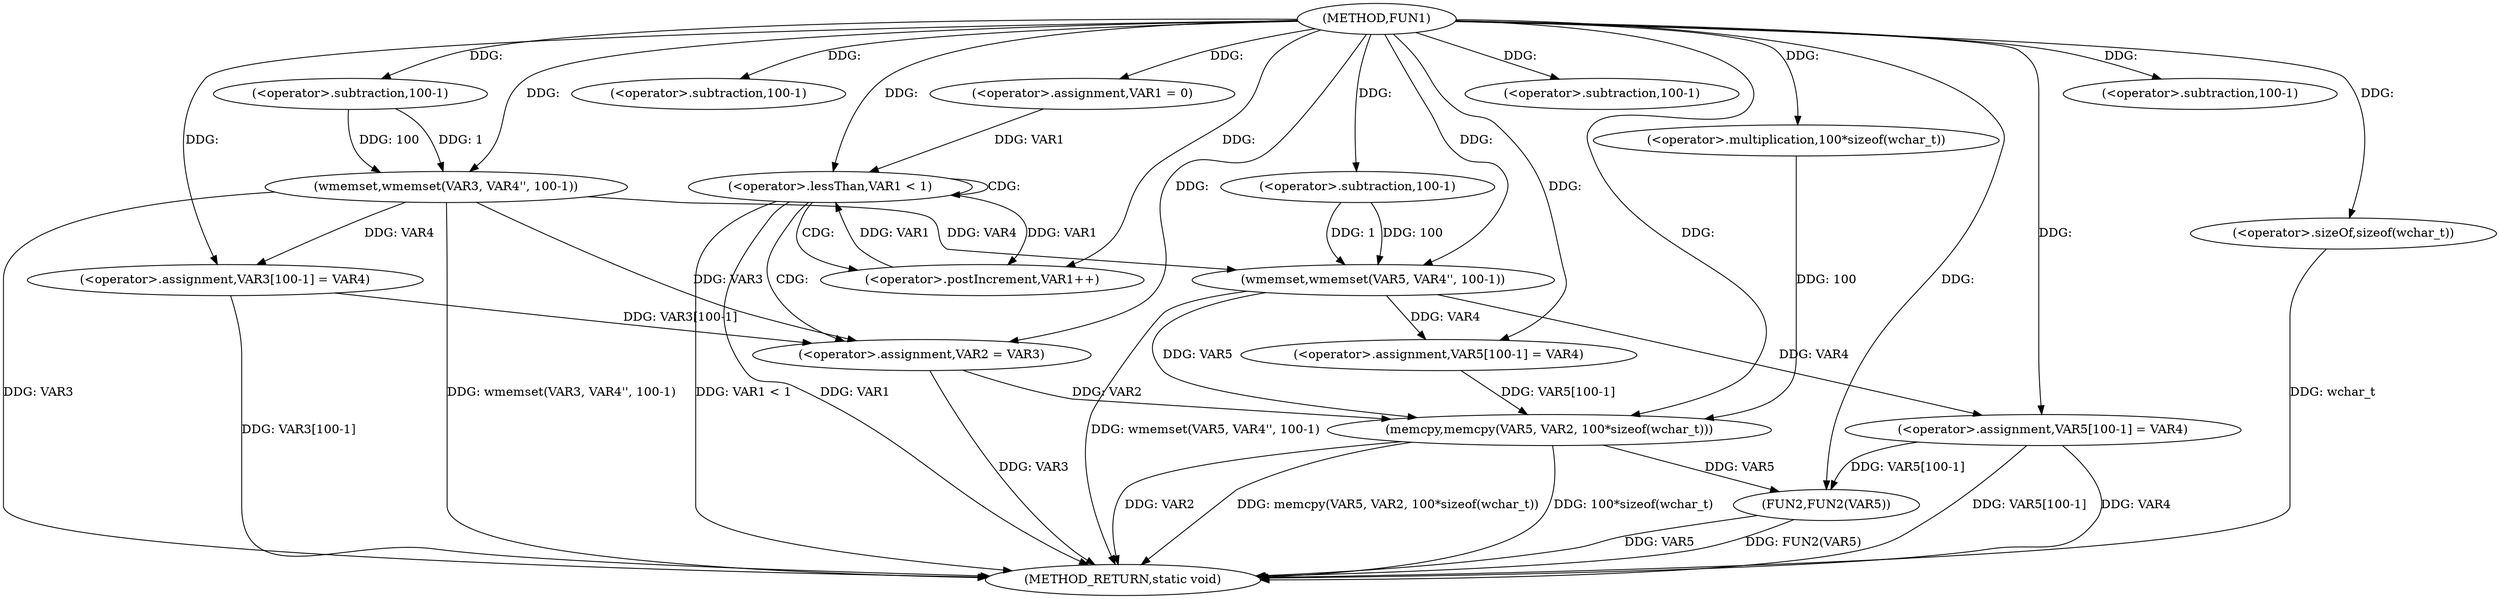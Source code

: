digraph FUN1 {  
"1000100" [label = "(METHOD,FUN1)" ]
"1000162" [label = "(METHOD_RETURN,static void)" ]
"1000105" [label = "(wmemset,wmemset(VAR3, VAR4'', 100-1))" ]
"1000108" [label = "(<operator>.subtraction,100-1)" ]
"1000111" [label = "(<operator>.assignment,VAR3[100-1] = VAR4)" ]
"1000114" [label = "(<operator>.subtraction,100-1)" ]
"1000119" [label = "(<operator>.assignment,VAR1 = 0)" ]
"1000122" [label = "(<operator>.lessThan,VAR1 < 1)" ]
"1000125" [label = "(<operator>.postIncrement,VAR1++)" ]
"1000128" [label = "(<operator>.assignment,VAR2 = VAR3)" ]
"1000133" [label = "(wmemset,wmemset(VAR5, VAR4'', 100-1))" ]
"1000136" [label = "(<operator>.subtraction,100-1)" ]
"1000139" [label = "(<operator>.assignment,VAR5[100-1] = VAR4)" ]
"1000142" [label = "(<operator>.subtraction,100-1)" ]
"1000146" [label = "(memcpy,memcpy(VAR5, VAR2, 100*sizeof(wchar_t)))" ]
"1000149" [label = "(<operator>.multiplication,100*sizeof(wchar_t))" ]
"1000151" [label = "(<operator>.sizeOf,sizeof(wchar_t))" ]
"1000153" [label = "(<operator>.assignment,VAR5[100-1] = VAR4)" ]
"1000156" [label = "(<operator>.subtraction,100-1)" ]
"1000160" [label = "(FUN2,FUN2(VAR5))" ]
  "1000153" -> "1000162"  [ label = "DDG: VAR4"] 
  "1000128" -> "1000162"  [ label = "DDG: VAR3"] 
  "1000105" -> "1000162"  [ label = "DDG: wmemset(VAR3, VAR4'', 100-1)"] 
  "1000160" -> "1000162"  [ label = "DDG: FUN2(VAR5)"] 
  "1000122" -> "1000162"  [ label = "DDG: VAR1"] 
  "1000151" -> "1000162"  [ label = "DDG: wchar_t"] 
  "1000153" -> "1000162"  [ label = "DDG: VAR5[100-1]"] 
  "1000122" -> "1000162"  [ label = "DDG: VAR1 < 1"] 
  "1000146" -> "1000162"  [ label = "DDG: memcpy(VAR5, VAR2, 100*sizeof(wchar_t))"] 
  "1000105" -> "1000162"  [ label = "DDG: VAR3"] 
  "1000146" -> "1000162"  [ label = "DDG: 100*sizeof(wchar_t)"] 
  "1000146" -> "1000162"  [ label = "DDG: VAR2"] 
  "1000133" -> "1000162"  [ label = "DDG: wmemset(VAR5, VAR4'', 100-1)"] 
  "1000111" -> "1000162"  [ label = "DDG: VAR3[100-1]"] 
  "1000160" -> "1000162"  [ label = "DDG: VAR5"] 
  "1000100" -> "1000105"  [ label = "DDG: "] 
  "1000108" -> "1000105"  [ label = "DDG: 100"] 
  "1000108" -> "1000105"  [ label = "DDG: 1"] 
  "1000100" -> "1000108"  [ label = "DDG: "] 
  "1000105" -> "1000111"  [ label = "DDG: VAR4"] 
  "1000100" -> "1000111"  [ label = "DDG: "] 
  "1000100" -> "1000114"  [ label = "DDG: "] 
  "1000100" -> "1000119"  [ label = "DDG: "] 
  "1000125" -> "1000122"  [ label = "DDG: VAR1"] 
  "1000119" -> "1000122"  [ label = "DDG: VAR1"] 
  "1000100" -> "1000122"  [ label = "DDG: "] 
  "1000122" -> "1000125"  [ label = "DDG: VAR1"] 
  "1000100" -> "1000125"  [ label = "DDG: "] 
  "1000111" -> "1000128"  [ label = "DDG: VAR3[100-1]"] 
  "1000105" -> "1000128"  [ label = "DDG: VAR3"] 
  "1000100" -> "1000128"  [ label = "DDG: "] 
  "1000100" -> "1000133"  [ label = "DDG: "] 
  "1000105" -> "1000133"  [ label = "DDG: VAR4"] 
  "1000136" -> "1000133"  [ label = "DDG: 100"] 
  "1000136" -> "1000133"  [ label = "DDG: 1"] 
  "1000100" -> "1000136"  [ label = "DDG: "] 
  "1000133" -> "1000139"  [ label = "DDG: VAR4"] 
  "1000100" -> "1000139"  [ label = "DDG: "] 
  "1000100" -> "1000142"  [ label = "DDG: "] 
  "1000139" -> "1000146"  [ label = "DDG: VAR5[100-1]"] 
  "1000133" -> "1000146"  [ label = "DDG: VAR5"] 
  "1000100" -> "1000146"  [ label = "DDG: "] 
  "1000128" -> "1000146"  [ label = "DDG: VAR2"] 
  "1000149" -> "1000146"  [ label = "DDG: 100"] 
  "1000100" -> "1000149"  [ label = "DDG: "] 
  "1000100" -> "1000151"  [ label = "DDG: "] 
  "1000100" -> "1000153"  [ label = "DDG: "] 
  "1000133" -> "1000153"  [ label = "DDG: VAR4"] 
  "1000100" -> "1000156"  [ label = "DDG: "] 
  "1000153" -> "1000160"  [ label = "DDG: VAR5[100-1]"] 
  "1000146" -> "1000160"  [ label = "DDG: VAR5"] 
  "1000100" -> "1000160"  [ label = "DDG: "] 
  "1000122" -> "1000128"  [ label = "CDG: "] 
  "1000122" -> "1000125"  [ label = "CDG: "] 
  "1000122" -> "1000122"  [ label = "CDG: "] 
}
